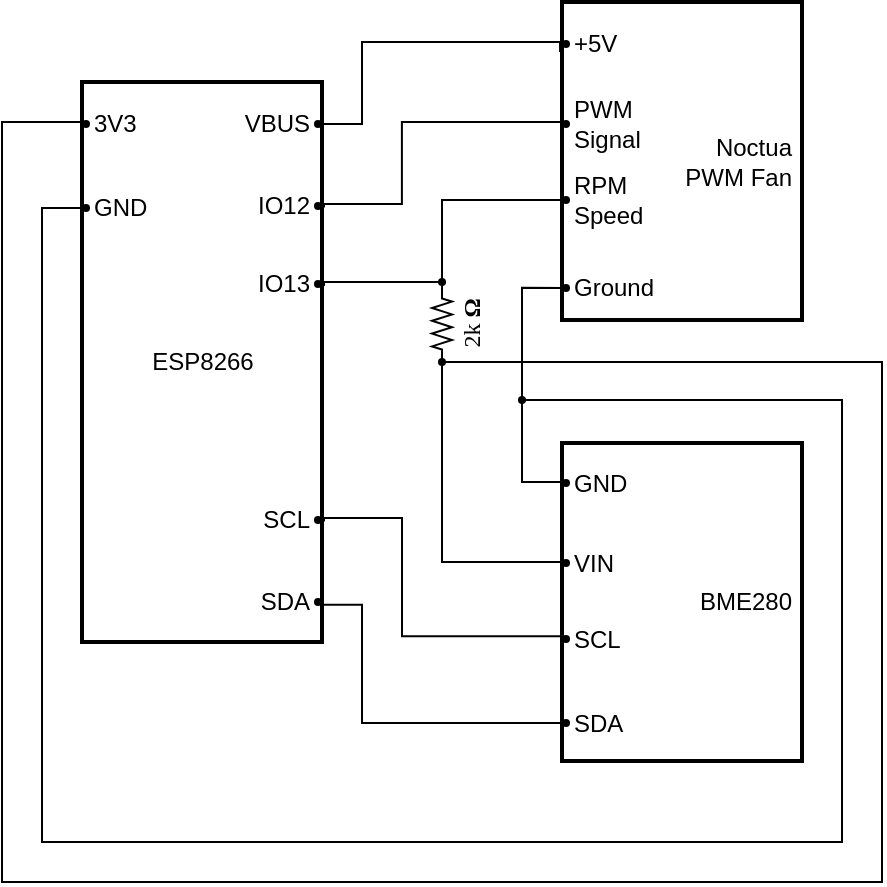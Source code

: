 <mxfile version="14.1.8" type="embed"><diagram name="Page-1" id="7e0a89b8-554c-2b80-1dc8-d5c74ca68de4"><mxGraphModel dx="1203" dy="616" grid="1" gridSize="10" guides="1" tooltips="1" connect="1" arrows="1" fold="1" page="1" pageScale="1" pageWidth="1100" pageHeight="850" background="#ffffff" math="0" shadow="0"><root><mxCell id="0"/><mxCell id="1" parent="0"/><mxCell id="2" value="2k &lt;b&gt;Ω&lt;/b&gt;" style="verticalLabelPosition=bottom;shadow=0;dashed=0;align=center;html=1;verticalAlign=top;strokeWidth=1;shape=mxgraph.electrical.resistors.resistor_2;rounded=1;comic=0;labelBackgroundColor=none;fontFamily=Verdana;fontSize=12;rotation=-90;spacing=-2;" vertex="1" parent="1"><mxGeometry x="240" y="196" width="40" height="10" as="geometry"/></mxCell><mxCell id="3" value="ESP8266" style="verticalLabelPosition=middle;verticalAlign=middle;html=1;shape=mxgraph.basic.rect;fillColor2=none;strokeWidth=2;size=20;indent=5;labelPosition=center;align=center;fontFamily=Helvetica;" vertex="1" parent="1"><mxGeometry x="80" y="80" width="120" height="280" as="geometry"/></mxCell><mxCell id="4" value="&lt;div&gt;&lt;br&gt;&lt;/div&gt;" style="ellipse;whiteSpace=wrap;html=1;rounded=1;shadow=0;comic=0;labelBackgroundColor=none;strokeColor=none;strokeWidth=2;fillColor=#000000;fontFamily=Verdana;fontSize=12;align=left;labelPosition=right;verticalLabelPosition=middle;verticalAlign=middle;" vertex="1" parent="1"><mxGeometry x="298" y="237" width="4" height="4" as="geometry"/></mxCell><mxCell id="6" value="&lt;div&gt;SCL&lt;/div&gt;" style="ellipse;whiteSpace=wrap;html=1;rounded=1;shadow=0;comic=0;labelBackgroundColor=none;strokeColor=none;strokeWidth=2;fillColor=#000000;fontFamily=Helvetica;fontSize=12;align=right;labelPosition=left;verticalLabelPosition=middle;verticalAlign=middle;" vertex="1" parent="1"><mxGeometry x="196" y="297" width="4" height="4" as="geometry"/></mxCell><mxCell id="11" value="3V3" style="ellipse;whiteSpace=wrap;html=1;rounded=1;shadow=0;comic=0;labelBackgroundColor=none;strokeColor=none;strokeWidth=2;fillColor=#000000;fontFamily=Helvetica;fontSize=12;align=left;labelPosition=right;verticalLabelPosition=middle;verticalAlign=middle;perimeterSpacing=0;" vertex="1" parent="1"><mxGeometry x="80" y="99" width="4" height="4" as="geometry"/></mxCell><mxCell id="12" value="GND" style="ellipse;whiteSpace=wrap;html=1;rounded=1;shadow=0;comic=0;labelBackgroundColor=none;strokeColor=none;strokeWidth=2;fillColor=#000000;fontFamily=Helvetica;fontSize=12;align=left;labelPosition=right;verticalLabelPosition=middle;verticalAlign=middle;perimeterSpacing=0;" vertex="1" parent="1"><mxGeometry x="80" y="141" width="4" height="4" as="geometry"/></mxCell><mxCell id="13" value="VBUS" style="ellipse;whiteSpace=wrap;html=1;rounded=1;shadow=0;comic=0;labelBackgroundColor=none;strokeColor=none;strokeWidth=2;fillColor=#000000;fontFamily=Helvetica;fontSize=12;align=right;labelPosition=left;verticalLabelPosition=middle;verticalAlign=middle;perimeterSpacing=0;" vertex="1" parent="1"><mxGeometry x="196" y="99" width="4" height="4" as="geometry"/></mxCell><mxCell id="19" value="&lt;div&gt;IO12&lt;/div&gt;" style="ellipse;whiteSpace=wrap;html=1;rounded=1;shadow=0;comic=0;labelBackgroundColor=none;strokeColor=none;strokeWidth=2;fillColor=#000000;fontFamily=Helvetica;fontSize=12;align=right;labelPosition=left;verticalLabelPosition=middle;verticalAlign=middle;perimeterSpacing=0;" vertex="1" parent="1"><mxGeometry x="196" y="140" width="4" height="4" as="geometry"/></mxCell><mxCell id="20" value="IO13" style="ellipse;whiteSpace=wrap;html=1;rounded=1;shadow=0;comic=0;labelBackgroundColor=none;strokeColor=none;strokeWidth=2;fillColor=#000000;fontFamily=Helvetica;fontSize=12;align=right;labelPosition=left;verticalLabelPosition=middle;verticalAlign=middle;perimeterSpacing=0;" vertex="1" parent="1"><mxGeometry x="196" y="179" width="4" height="4" as="geometry"/></mxCell><mxCell id="29" style="edgeStyle=orthogonalEdgeStyle;rounded=0;orthogonalLoop=1;jettySize=auto;html=1;exitX=1;exitY=1;exitDx=0;exitDy=0;entryX=0;entryY=0.5;entryDx=0;entryDy=0;fontFamily=Helvetica;endArrow=none;endFill=0;strokeWidth=1;" edge="1" parent="1" source="21" target="28"><mxGeometry relative="1" as="geometry"><Array as="points"><mxPoint x="220" y="341"/><mxPoint x="220" y="401"/></Array></mxGeometry></mxCell><mxCell id="21" value="SDA" style="ellipse;whiteSpace=wrap;html=1;rounded=1;shadow=0;comic=0;labelBackgroundColor=none;strokeColor=none;strokeWidth=2;fillColor=#000000;fontFamily=Helvetica;fontSize=12;align=right;labelPosition=left;verticalLabelPosition=middle;verticalAlign=middle;" vertex="1" parent="1"><mxGeometry x="196" y="338" width="4" height="4" as="geometry"/></mxCell><mxCell id="24" value="BME280" style="verticalLabelPosition=middle;verticalAlign=middle;html=1;shape=mxgraph.basic.rect;fillColor2=none;strokeWidth=2;size=20;indent=5;labelPosition=center;align=right;fontFamily=Helvetica;spacingRight=4;" vertex="1" parent="1"><mxGeometry x="320" y="260.5" width="120" height="159" as="geometry"/></mxCell><mxCell id="25" value="GND" style="ellipse;whiteSpace=wrap;html=1;rounded=1;shadow=0;comic=0;labelBackgroundColor=none;strokeColor=none;strokeWidth=2;fillColor=#000000;fontFamily=Helvetica;fontSize=12;align=left;labelPosition=right;verticalLabelPosition=middle;verticalAlign=middle;spacingRight=4;" vertex="1" parent="1"><mxGeometry x="320" y="278.5" width="4" height="4" as="geometry"/></mxCell><mxCell id="26" value="VIN" style="ellipse;whiteSpace=wrap;html=1;rounded=1;shadow=0;comic=0;labelBackgroundColor=none;strokeColor=none;strokeWidth=2;fillColor=#000000;fontFamily=Helvetica;fontSize=12;align=left;labelPosition=right;verticalLabelPosition=middle;verticalAlign=middle;spacingRight=4;" vertex="1" parent="1"><mxGeometry x="320" y="318.5" width="4" height="4" as="geometry"/></mxCell><mxCell id="27" value="SCL" style="ellipse;whiteSpace=wrap;html=1;rounded=1;shadow=0;comic=0;labelBackgroundColor=none;strokeColor=none;strokeWidth=2;fillColor=#000000;fontFamily=Helvetica;fontSize=12;align=left;labelPosition=right;verticalLabelPosition=middle;verticalAlign=middle;spacingRight=4;" vertex="1" parent="1"><mxGeometry x="320" y="356.5" width="4" height="4" as="geometry"/></mxCell><mxCell id="28" value="SDA" style="ellipse;whiteSpace=wrap;html=1;rounded=1;shadow=0;comic=0;labelBackgroundColor=none;strokeColor=none;strokeWidth=2;fillColor=#000000;fontFamily=Helvetica;fontSize=12;align=left;labelPosition=right;verticalLabelPosition=middle;verticalAlign=middle;spacingRight=4;" vertex="1" parent="1"><mxGeometry x="320" y="398.5" width="4" height="4" as="geometry"/></mxCell><mxCell id="30" style="edgeStyle=orthogonalEdgeStyle;rounded=0;orthogonalLoop=1;jettySize=auto;html=1;exitX=1;exitY=1;exitDx=0;exitDy=0;entryX=0;entryY=0;entryDx=0;entryDy=0;fontFamily=Helvetica;endArrow=none;endFill=0;strokeWidth=1;" edge="1" parent="1" target="27"><mxGeometry relative="1" as="geometry"><mxPoint x="201.014" y="299.704" as="sourcePoint"/><mxPoint x="320.6" y="298.29" as="targetPoint"/><Array as="points"><mxPoint x="201" y="298"/><mxPoint x="240" y="298"/><mxPoint x="240" y="358"/></Array></mxGeometry></mxCell><mxCell id="31" value="&lt;div&gt;Noctua&lt;/div&gt;&lt;div&gt;PWM Fan&lt;br&gt;&lt;/div&gt;" style="verticalLabelPosition=middle;verticalAlign=middle;html=1;shape=mxgraph.basic.rect;fillColor2=none;strokeWidth=2;size=20;indent=5;labelPosition=center;align=right;fontFamily=Helvetica;spacingRight=4;" vertex="1" parent="1"><mxGeometry x="320" y="40" width="120" height="159" as="geometry"/></mxCell><mxCell id="32" value="+5V" style="ellipse;whiteSpace=wrap;html=1;rounded=1;shadow=0;comic=0;labelBackgroundColor=none;strokeColor=none;strokeWidth=2;fillColor=#000000;fontFamily=Helvetica;fontSize=12;align=left;labelPosition=right;verticalLabelPosition=middle;verticalAlign=middle;" vertex="1" parent="1"><mxGeometry x="320" y="59" width="4" height="4" as="geometry"/></mxCell><mxCell id="33" value="PWM Signal" style="ellipse;whiteSpace=wrap;html=1;rounded=1;shadow=0;comic=0;labelBackgroundColor=none;strokeColor=none;strokeWidth=2;fillColor=#000000;fontFamily=Helvetica;fontSize=12;align=left;labelPosition=right;verticalLabelPosition=middle;verticalAlign=middle;" vertex="1" parent="1"><mxGeometry x="320" y="99" width="4" height="4" as="geometry"/></mxCell><mxCell id="34" value="RPM Speed" style="ellipse;whiteSpace=wrap;html=1;rounded=1;shadow=0;comic=0;labelBackgroundColor=none;strokeColor=none;strokeWidth=2;fillColor=#000000;fontFamily=Helvetica;fontSize=12;align=left;labelPosition=right;verticalLabelPosition=middle;verticalAlign=middle;" vertex="1" parent="1"><mxGeometry x="320" y="137" width="4" height="4" as="geometry"/></mxCell><mxCell id="35" value="Ground" style="ellipse;whiteSpace=wrap;html=1;rounded=1;shadow=0;comic=0;labelBackgroundColor=none;strokeColor=none;strokeWidth=2;fillColor=#000000;fontFamily=Helvetica;fontSize=12;align=left;labelPosition=right;verticalLabelPosition=middle;verticalAlign=middle;" vertex="1" parent="1"><mxGeometry x="320" y="181" width="4" height="4" as="geometry"/></mxCell><mxCell id="41" style="edgeStyle=orthogonalEdgeStyle;rounded=0;orthogonalLoop=1;jettySize=auto;html=1;exitX=1;exitY=1;exitDx=0;exitDy=0;entryX=-0.008;entryY=0.157;entryDx=0;entryDy=0;fontFamily=Helvetica;endArrow=none;endFill=0;strokeWidth=1;entryPerimeter=0;" edge="1" parent="1" target="31"><mxGeometry relative="1" as="geometry"><mxPoint x="200.014" y="102.704" as="sourcePoint"/><mxPoint x="319.586" y="161.086" as="targetPoint"/><Array as="points"><mxPoint x="200" y="101"/><mxPoint x="220" y="101"/><mxPoint x="220" y="60"/><mxPoint x="319" y="60"/></Array></mxGeometry></mxCell><mxCell id="42" style="edgeStyle=orthogonalEdgeStyle;rounded=0;orthogonalLoop=1;jettySize=auto;html=1;exitX=1;exitY=1;exitDx=0;exitDy=0;entryX=-0.008;entryY=0.157;entryDx=0;entryDy=0;fontFamily=Helvetica;endArrow=none;endFill=0;strokeWidth=1;entryPerimeter=0;" edge="1" parent="1"><mxGeometry relative="1" as="geometry"><mxPoint x="200.974" y="142.704" as="sourcePoint"/><mxPoint x="320.0" y="104.963" as="targetPoint"/><Array as="points"><mxPoint x="200.96" y="141"/><mxPoint x="239.96" y="141"/><mxPoint x="239.96" y="100"/><mxPoint x="319.96" y="100"/></Array></mxGeometry></mxCell><mxCell id="43" style="edgeStyle=orthogonalEdgeStyle;rounded=0;orthogonalLoop=1;jettySize=auto;html=1;exitX=1;exitY=1;exitDx=0;exitDy=0;entryX=-0.008;entryY=0.157;entryDx=0;entryDy=0;fontFamily=Helvetica;endArrow=none;endFill=0;strokeWidth=1;entryPerimeter=0;" edge="1" parent="1"><mxGeometry relative="1" as="geometry"><mxPoint x="200.974" y="182.004" as="sourcePoint"/><mxPoint x="320" y="144.263" as="targetPoint"/><Array as="points"><mxPoint x="201" y="180"/><mxPoint x="260" y="180"/><mxPoint x="260" y="139"/><mxPoint x="320" y="139"/></Array></mxGeometry></mxCell><mxCell id="44" style="edgeStyle=orthogonalEdgeStyle;rounded=0;orthogonalLoop=1;jettySize=auto;html=1;exitX=1;exitY=1;exitDx=0;exitDy=0;fontFamily=Helvetica;endArrow=none;endFill=0;strokeWidth=1;entryX=0.008;entryY=0.225;entryDx=0;entryDy=0;entryPerimeter=0;" edge="1" parent="1" target="3"><mxGeometry relative="1" as="geometry"><mxPoint x="320.974" y="282.004" as="sourcePoint"/><mxPoint x="40" y="140" as="targetPoint"/><Array as="points"><mxPoint x="321" y="280"/><mxPoint x="300" y="280"/><mxPoint x="300" y="239"/><mxPoint x="460" y="239"/><mxPoint x="460" y="460"/><mxPoint x="60" y="460"/><mxPoint x="60" y="143"/></Array></mxGeometry></mxCell><mxCell id="47" style="edgeStyle=orthogonalEdgeStyle;rounded=0;orthogonalLoop=1;jettySize=auto;html=1;exitX=-0.008;exitY=0.374;exitDx=0;exitDy=0;fontFamily=Helvetica;endArrow=none;endFill=0;strokeWidth=1;entryX=0;entryY=0.082;entryDx=0;entryDy=0;entryPerimeter=0;exitPerimeter=0;" edge="1" parent="1" source="24" target="3"><mxGeometry relative="1" as="geometry"><mxPoint x="300.974" y="302.004" as="sourcePoint"/><mxPoint x="60.96" y="163" as="targetPoint"/><Array as="points"><mxPoint x="260" y="320"/><mxPoint x="260" y="220"/><mxPoint x="480" y="220"/><mxPoint x="480" y="480"/><mxPoint x="40" y="480"/><mxPoint x="40" y="100"/><mxPoint x="80" y="100"/></Array></mxGeometry></mxCell><mxCell id="48" value="" style="ellipse;whiteSpace=wrap;html=1;rounded=1;shadow=0;comic=0;labelBackgroundColor=none;strokeColor=none;strokeWidth=2;fillColor=#000000;fontFamily=Helvetica;fontSize=12;align=left;labelPosition=right;verticalLabelPosition=middle;verticalAlign=middle;" vertex="1" parent="1"><mxGeometry x="258" y="178" width="4" height="4" as="geometry"/></mxCell><mxCell id="50" value="" style="ellipse;whiteSpace=wrap;html=1;rounded=1;shadow=0;comic=0;labelBackgroundColor=none;strokeColor=none;strokeWidth=2;fillColor=#000000;fontFamily=Helvetica;fontSize=12;align=left;labelPosition=right;verticalLabelPosition=middle;verticalAlign=middle;" vertex="1" parent="1"><mxGeometry x="258" y="218" width="4" height="4" as="geometry"/></mxCell><mxCell id="51" style="edgeStyle=orthogonalEdgeStyle;rounded=0;orthogonalLoop=1;jettySize=auto;html=1;entryX=0.008;entryY=0.899;entryDx=0;entryDy=0;fontFamily=Helvetica;endArrow=none;endFill=0;strokeWidth=1;entryPerimeter=0;" edge="1" parent="1" target="31"><mxGeometry relative="1" as="geometry"><mxPoint x="300" y="240" as="sourcePoint"/><mxPoint x="329.04" y="74.963" as="targetPoint"/><Array as="points"><mxPoint x="300" y="183"/></Array></mxGeometry></mxCell></root></mxGraphModel></diagram></mxfile>
